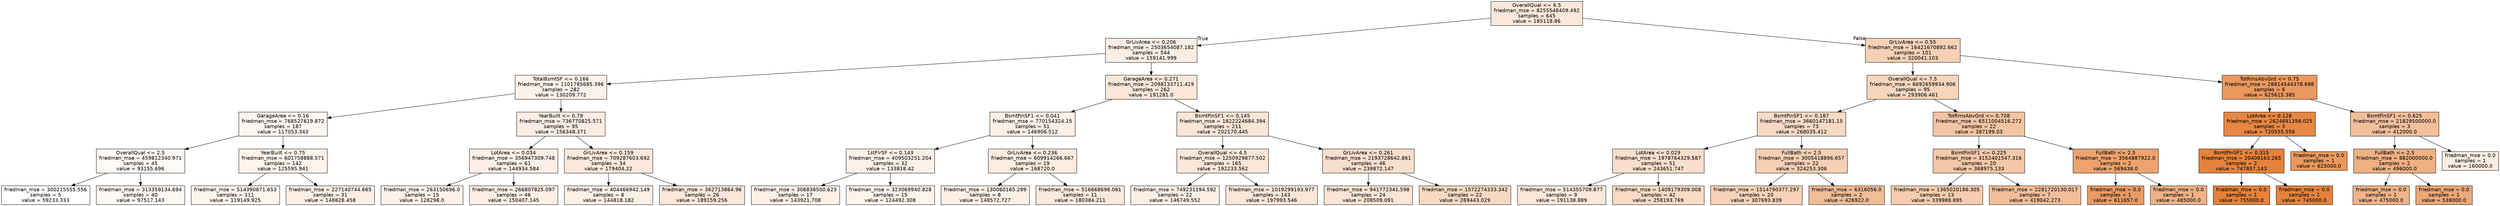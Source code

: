 digraph Tree {
node [shape=box, style="filled", color="black", fontname="helvetica"] ;
edge [fontname="helvetica"] ;
0 [label="OverallQual <= 6.5\nfriedman_mse = 8255548409.492\nsamples = 645\nvalue = 185118.86", fillcolor="#fae8db"] ;
1 [label="GrLivArea <= 0.206\nfriedman_mse = 2503654087.182\nsamples = 544\nvalue = 159141.999", fillcolor="#fbede3"] ;
0 -> 1 [labeldistance=2.5, labelangle=45, headlabel="True"] ;
2 [label="TotalBsmtSF <= 0.166\nfriedman_mse = 1101785685.396\nsamples = 282\nvalue = 130209.772", fillcolor="#fcf2eb"] ;
1 -> 2 ;
3 [label="GarageArea <= 0.16\nfriedman_mse = 768527619.872\nsamples = 187\nvalue = 117053.343", fillcolor="#fdf5ef"] ;
2 -> 3 ;
4 [label="OverallQual <= 2.5\nfriedman_mse = 459812340.971\nsamples = 45\nvalue = 93155.696", fillcolor="#fef9f5"] ;
3 -> 4 ;
5 [label="friedman_mse = 300215555.556\nsamples = 5\nvalue = 59233.333", fillcolor="#ffffff"] ;
4 -> 5 ;
6 [label="friedman_mse = 313359134.694\nsamples = 40\nvalue = 97517.143", fillcolor="#fef8f4"] ;
4 -> 6 ;
7 [label="YearBuilt <= 0.75\nfriedman_mse = 601758888.571\nsamples = 142\nvalue = 125595.941", fillcolor="#fdf3ec"] ;
3 -> 7 ;
8 [label="friedman_mse = 514390871.653\nsamples = 111\nvalue = 119149.925", fillcolor="#fdf4ee"] ;
7 -> 8 ;
9 [label="friedman_mse = 227140744.665\nsamples = 31\nvalue = 148828.458", fillcolor="#fcefe6"] ;
7 -> 9 ;
10 [label="YearBuilt <= 0.79\nfriedman_mse = 736770825.571\nsamples = 95\nvalue = 156348.371", fillcolor="#fbede3"] ;
2 -> 10 ;
11 [label="LotArea <= 0.034\nfriedman_mse = 356947309.748\nsamples = 61\nvalue = 144934.584", fillcolor="#fcefe7"] ;
10 -> 11 ;
12 [label="friedman_mse = 263150696.0\nsamples = 15\nvalue = 128298.0", fillcolor="#fcf2eb"] ;
11 -> 12 ;
13 [label="friedman_mse = 266807825.097\nsamples = 46\nvalue = 150407.145", fillcolor="#fceee5"] ;
11 -> 13 ;
14 [label="GrLivArea <= 0.159\nfriedman_mse = 709287603.692\nsamples = 34\nvalue = 179404.22", fillcolor="#fbe9dd"] ;
10 -> 14 ;
15 [label="friedman_mse = 404466942.149\nsamples = 8\nvalue = 144818.182", fillcolor="#fcf0e7"] ;
14 -> 15 ;
16 [label="friedman_mse = 362713864.96\nsamples = 26\nvalue = 189159.256", fillcolor="#fae7da"] ;
14 -> 16 ;
17 [label="GarageArea <= 0.271\nfriedman_mse = 2098133711.419\nsamples = 262\nvalue = 191281.0", fillcolor="#fae7d9"] ;
1 -> 17 ;
18 [label="BsmtFinSF1 <= 0.041\nfriedman_mse = 770154324.15\nsamples = 51\nvalue = 146906.512", fillcolor="#fcefe6"] ;
17 -> 18 ;
19 [label="1stFlrSF <= 0.143\nfriedman_mse = 409503251.204\nsamples = 32\nvalue = 133818.42", fillcolor="#fcf1ea"] ;
18 -> 19 ;
20 [label="friedman_mse = 306838500.623\nsamples = 17\nvalue = 143921.708", fillcolor="#fcf0e7"] ;
19 -> 20 ;
21 [label="friedman_mse = 323069940.828\nsamples = 15\nvalue = 124492.308", fillcolor="#fdf3ec"] ;
19 -> 21 ;
22 [label="GrLivArea <= 0.236\nfriedman_mse = 609914266.667\nsamples = 19\nvalue = 168720.0", fillcolor="#fbebe0"] ;
18 -> 22 ;
23 [label="friedman_mse = 130060165.289\nsamples = 8\nvalue = 148572.727", fillcolor="#fcefe6"] ;
22 -> 23 ;
24 [label="friedman_mse = 516668698.061\nsamples = 11\nvalue = 180384.211", fillcolor="#fae9dd"] ;
22 -> 24 ;
25 [label="BsmtFinSF1 <= 0.145\nfriedman_mse = 1822224684.394\nsamples = 211\nvalue = 202170.445", fillcolor="#fae5d6"] ;
17 -> 25 ;
26 [label="OverallQual <= 4.5\nfriedman_mse = 1250929877.502\nsamples = 165\nvalue = 192233.562", fillcolor="#fae7d9"] ;
25 -> 26 ;
27 [label="friedman_mse = 749231194.592\nsamples = 22\nvalue = 146749.552", fillcolor="#fcefe6"] ;
26 -> 27 ;
28 [label="friedman_mse = 1019299193.977\nsamples = 143\nvalue = 197993.546", fillcolor="#fae6d8"] ;
26 -> 28 ;
29 [label="GrLivArea <= 0.261\nfriedman_mse = 2193728642.861\nsamples = 46\nvalue = 239872.147", fillcolor="#f8decc"] ;
25 -> 29 ;
30 [label="friedman_mse = 941772341.598\nsamples = 24\nvalue = 208509.091", fillcolor="#f9e4d5"] ;
29 -> 30 ;
31 [label="friedman_mse = 1572274333.342\nsamples = 22\nvalue = 269443.029", fillcolor="#f7d9c3"] ;
29 -> 31 ;
32 [label="GrLivArea <= 0.55\nfriedman_mse = 16421670892.662\nsamples = 101\nvalue = 320041.103", fillcolor="#f5d0b5"] ;
0 -> 32 [labeldistance=2.5, labelangle=-45, headlabel="False"] ;
33 [label="OverallQual <= 7.5\nfriedman_mse = 6692659934.906\nsamples = 95\nvalue = 293906.461", fillcolor="#f6d5bc"] ;
32 -> 33 ;
34 [label="BsmtFinSF1 <= 0.187\nfriedman_mse = 3660147181.15\nsamples = 73\nvalue = 268035.412", fillcolor="#f7d9c4"] ;
33 -> 34 ;
35 [label="LotArea <= 0.029\nfriedman_mse = 1978764329.587\nsamples = 51\nvalue = 243651.747", fillcolor="#f8decb"] ;
34 -> 35 ;
36 [label="friedman_mse = 514355709.877\nsamples = 9\nvalue = 191138.889", fillcolor="#fae7d9"] ;
35 -> 36 ;
37 [label="friedman_mse = 1409179309.008\nsamples = 42\nvalue = 258193.769", fillcolor="#f8dbc6"] ;
35 -> 37 ;
38 [label="FullBath <= 2.5\nfriedman_mse = 3005418896.657\nsamples = 22\nvalue = 324253.306", fillcolor="#f5cfb4"] ;
34 -> 38 ;
39 [label="friedman_mse = 1514790377.297\nsamples = 20\nvalue = 307693.839", fillcolor="#f6d2b8"] ;
38 -> 39 ;
40 [label="friedman_mse = 6316056.0\nsamples = 2\nvalue = 426922.0", fillcolor="#f1bc96"] ;
38 -> 40 ;
41 [label="TotRmsAbvGrd <= 0.708\nfriedman_mse = 6511004516.272\nsamples = 22\nvalue = 387199.03", fillcolor="#f3c4a2"] ;
33 -> 41 ;
42 [label="BsmtFinSF1 <= 0.225\nfriedman_mse = 3152401547.316\nsamples = 20\nvalue = 368975.133", fillcolor="#f3c7a7"] ;
41 -> 42 ;
43 [label="friedman_mse = 1365020186.305\nsamples = 13\nvalue = 339988.895", fillcolor="#f5ccaf"] ;
42 -> 43 ;
44 [label="friedman_mse = 2281720130.017\nsamples = 7\nvalue = 419042.273", fillcolor="#f2be99"] ;
42 -> 44 ;
45 [label="FullBath <= 2.5\nfriedman_mse = 3564887922.0\nsamples = 2\nvalue = 569438.0", fillcolor="#eca36e"] ;
41 -> 45 ;
46 [label="friedman_mse = 0.0\nsamples = 1\nvalue = 611657.0", fillcolor="#ea9b62"] ;
45 -> 46 ;
47 [label="friedman_mse = 0.0\nsamples = 1\nvalue = 485000.0", fillcolor="#efb286"] ;
45 -> 47 ;
48 [label="TotRmsAbvGrd <= 0.75\nfriedman_mse = 28814544378.698\nsamples = 6\nvalue = 625615.385", fillcolor="#ea985e"] ;
32 -> 48 ;
49 [label="LotArea <= 0.128\nfriedman_mse = 2624691358.025\nsamples = 3\nvalue = 720555.556", fillcolor="#e68743"] ;
48 -> 49 ;
50 [label="BsmtFinSF1 <= 0.315\nfriedman_mse = 20408163.265\nsamples = 2\nvalue = 747857.143", fillcolor="#e5823b"] ;
49 -> 50 ;
51 [label="friedman_mse = 0.0\nsamples = 1\nvalue = 755000.0", fillcolor="#e58139"] ;
50 -> 51 ;
52 [label="friedman_mse = 0.0\nsamples = 1\nvalue = 745000.0", fillcolor="#e5833c"] ;
50 -> 52 ;
53 [label="friedman_mse = 0.0\nsamples = 1\nvalue = 625000.0", fillcolor="#ea995e"] ;
49 -> 53 ;
54 [label="BsmtFinSF1 <= 0.625\nfriedman_mse = 21829500000.0\nsamples = 3\nvalue = 412000.0", fillcolor="#f2bf9b"] ;
48 -> 54 ;
55 [label="FullBath <= 2.5\nfriedman_mse = 882000000.0\nsamples = 2\nvalue = 496000.0", fillcolor="#efb083"] ;
54 -> 55 ;
56 [label="friedman_mse = 0.0\nsamples = 1\nvalue = 475000.0", fillcolor="#efb489"] ;
55 -> 56 ;
57 [label="friedman_mse = 0.0\nsamples = 1\nvalue = 538000.0", fillcolor="#eda877"] ;
55 -> 57 ;
58 [label="friedman_mse = 0.0\nsamples = 1\nvalue = 160000.0", fillcolor="#fbede2"] ;
54 -> 58 ;
}
